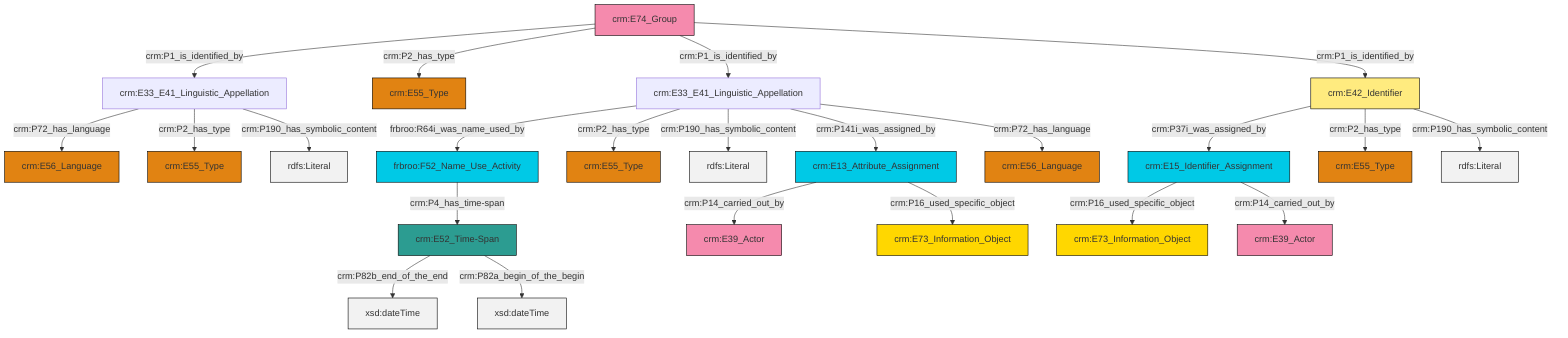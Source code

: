 graph TD
classDef Literal fill:#f2f2f2,stroke:#000000;
classDef CRM_Entity fill:#FFFFFF,stroke:#000000;
classDef Temporal_Entity fill:#00C9E6, stroke:#000000;
classDef Type fill:#E18312, stroke:#000000;
classDef Time-Span fill:#2C9C91, stroke:#000000;
classDef Appellation fill:#FFEB7F, stroke:#000000;
classDef Place fill:#008836, stroke:#000000;
classDef Persistent_Item fill:#B266B2, stroke:#000000;
classDef Conceptual_Object fill:#FFD700, stroke:#000000;
classDef Physical_Thing fill:#D2B48C, stroke:#000000;
classDef Actor fill:#f58aad, stroke:#000000;
classDef PC_Classes fill:#4ce600, stroke:#000000;
classDef Multi fill:#cccccc,stroke:#000000;

0["crm:E33_E41_Linguistic_Appellation"]:::Default -->|frbroo:R64i_was_name_used_by| 1["frbroo:F52_Name_Use_Activity"]:::Temporal_Entity
1["frbroo:F52_Name_Use_Activity"]:::Temporal_Entity -->|crm:P4_has_time-span| 4["crm:E52_Time-Span"]:::Time-Span
5["crm:E74_Group"]:::Actor -->|crm:P1_is_identified_by| 6["crm:E33_E41_Linguistic_Appellation"]:::Default
10["crm:E42_Identifier"]:::Appellation -->|crm:P37i_was_assigned_by| 11["crm:E15_Identifier_Assignment"]:::Temporal_Entity
4["crm:E52_Time-Span"]:::Time-Span -->|crm:P82b_end_of_the_end| 14[xsd:dateTime]:::Literal
11["crm:E15_Identifier_Assignment"]:::Temporal_Entity -->|crm:P16_used_specific_object| 7["crm:E73_Information_Object"]:::Conceptual_Object
0["crm:E33_E41_Linguistic_Appellation"]:::Default -->|crm:P2_has_type| 15["crm:E55_Type"]:::Type
6["crm:E33_E41_Linguistic_Appellation"]:::Default -->|crm:P72_has_language| 20["crm:E56_Language"]:::Type
0["crm:E33_E41_Linguistic_Appellation"]:::Default -->|crm:P190_has_symbolic_content| 21[rdfs:Literal]:::Literal
0["crm:E33_E41_Linguistic_Appellation"]:::Default -->|crm:P141i_was_assigned_by| 12["crm:E13_Attribute_Assignment"]:::Temporal_Entity
4["crm:E52_Time-Span"]:::Time-Span -->|crm:P82a_begin_of_the_begin| 22[xsd:dateTime]:::Literal
0["crm:E33_E41_Linguistic_Appellation"]:::Default -->|crm:P72_has_language| 16["crm:E56_Language"]:::Type
12["crm:E13_Attribute_Assignment"]:::Temporal_Entity -->|crm:P14_carried_out_by| 23["crm:E39_Actor"]:::Actor
5["crm:E74_Group"]:::Actor -->|crm:P2_has_type| 18["crm:E55_Type"]:::Type
10["crm:E42_Identifier"]:::Appellation -->|crm:P2_has_type| 26["crm:E55_Type"]:::Type
6["crm:E33_E41_Linguistic_Appellation"]:::Default -->|crm:P2_has_type| 27["crm:E55_Type"]:::Type
5["crm:E74_Group"]:::Actor -->|crm:P1_is_identified_by| 0["crm:E33_E41_Linguistic_Appellation"]:::Default
10["crm:E42_Identifier"]:::Appellation -->|crm:P190_has_symbolic_content| 31[rdfs:Literal]:::Literal
6["crm:E33_E41_Linguistic_Appellation"]:::Default -->|crm:P190_has_symbolic_content| 32[rdfs:Literal]:::Literal
5["crm:E74_Group"]:::Actor -->|crm:P1_is_identified_by| 10["crm:E42_Identifier"]:::Appellation
12["crm:E13_Attribute_Assignment"]:::Temporal_Entity -->|crm:P16_used_specific_object| 37["crm:E73_Information_Object"]:::Conceptual_Object
11["crm:E15_Identifier_Assignment"]:::Temporal_Entity -->|crm:P14_carried_out_by| 2["crm:E39_Actor"]:::Actor